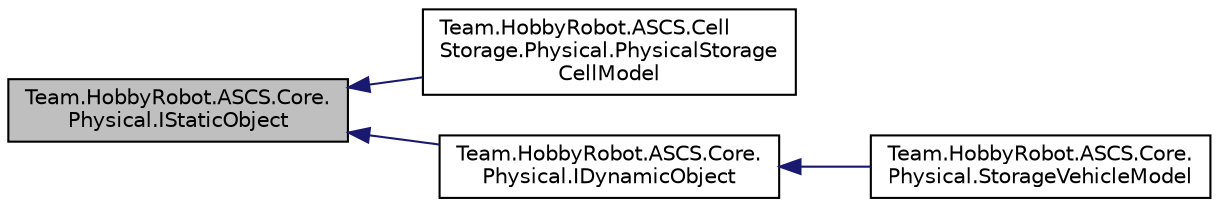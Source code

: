 digraph "Team.HobbyRobot.ASCS.Core.Physical.IStaticObject"
{
 // LATEX_PDF_SIZE
  edge [fontname="Helvetica",fontsize="10",labelfontname="Helvetica",labelfontsize="10"];
  node [fontname="Helvetica",fontsize="10",shape=record];
  rankdir="LR";
  Node1 [label="Team.HobbyRobot.ASCS.Core.\lPhysical.IStaticObject",height=0.2,width=0.4,color="black", fillcolor="grey75", style="filled", fontcolor="black",tooltip="Stationary object"];
  Node1 -> Node2 [dir="back",color="midnightblue",fontsize="10",style="solid",fontname="Helvetica"];
  Node2 [label="Team.HobbyRobot.ASCS.Cell\lStorage.Physical.PhysicalStorage\lCellModel",height=0.2,width=0.4,color="black", fillcolor="white", style="filled",URL="$struct_team_1_1_hobby_robot_1_1_a_s_c_s_1_1_cell_storage_1_1_physical_1_1_physical_storage_cell_model.html",tooltip="Model of the storage cell"];
  Node1 -> Node3 [dir="back",color="midnightblue",fontsize="10",style="solid",fontname="Helvetica"];
  Node3 [label="Team.HobbyRobot.ASCS.Core.\lPhysical.IDynamicObject",height=0.2,width=0.4,color="black", fillcolor="white", style="filled",URL="$interface_team_1_1_hobby_robot_1_1_a_s_c_s_1_1_core_1_1_physical_1_1_i_dynamic_object.html",tooltip="Moving Object"];
  Node3 -> Node4 [dir="back",color="midnightblue",fontsize="10",style="solid",fontname="Helvetica"];
  Node4 [label="Team.HobbyRobot.ASCS.Core.\lPhysical.StorageVehicleModel",height=0.2,width=0.4,color="black", fillcolor="white", style="filled",URL="$struct_team_1_1_hobby_robot_1_1_a_s_c_s_1_1_core_1_1_physical_1_1_storage_vehicle_model.html",tooltip="Model of the storage vehicle"];
}
